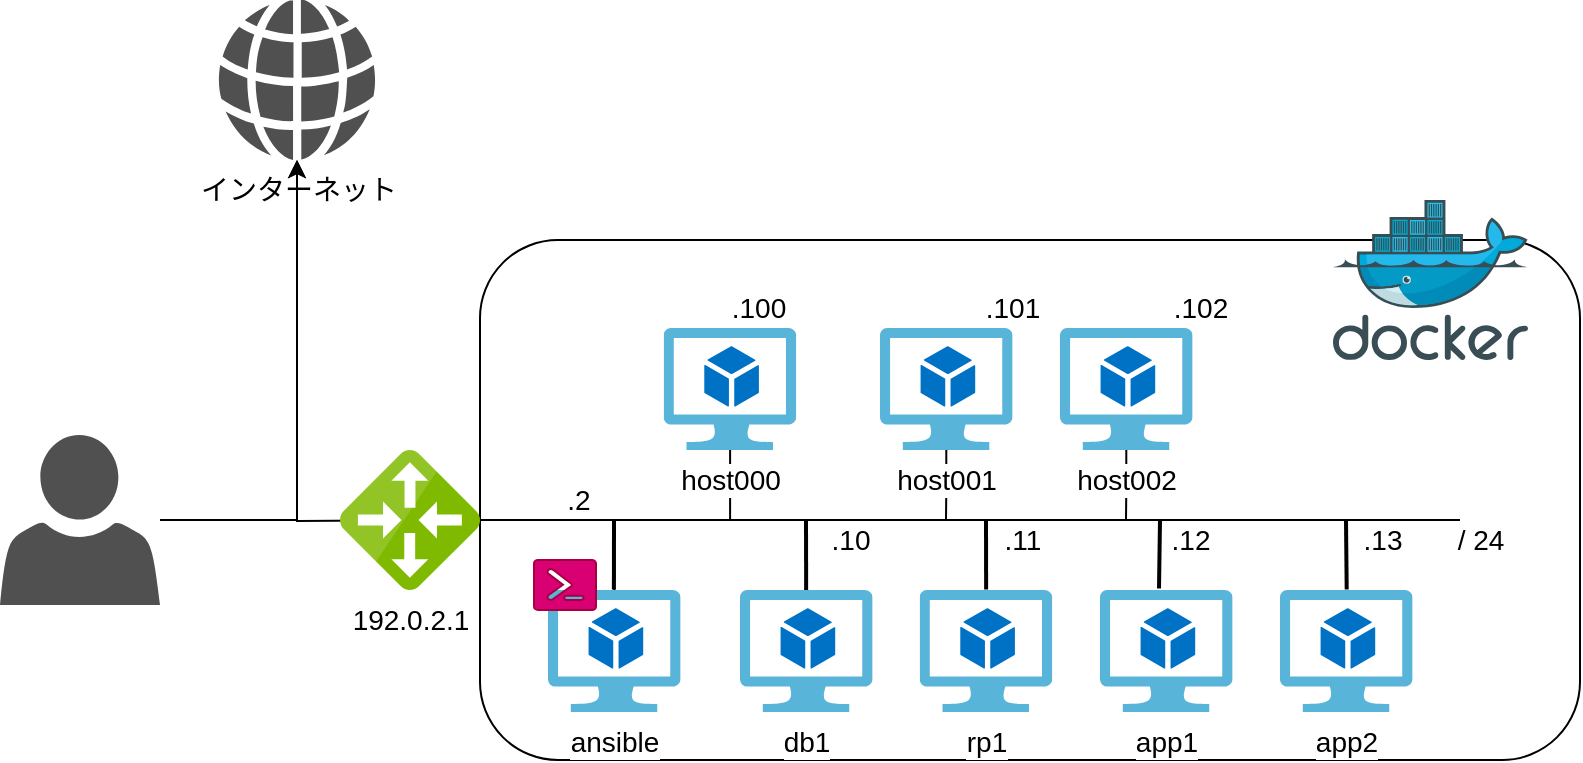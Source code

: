 <mxfile version="14.6.11" type="device"><diagram id="6hGFLwfOUW9BJ-s0fimq" name="Page-1"><mxGraphModel dx="1080" dy="549" grid="1" gridSize="10" guides="1" tooltips="1" connect="1" arrows="1" fold="1" page="1" pageScale="1" pageWidth="827" pageHeight="583" math="0" shadow="0"><root><mxCell id="0"/><mxCell id="1" parent="0"/><mxCell id="8" style="edgeStyle=orthogonalEdgeStyle;rounded=0;orthogonalLoop=1;jettySize=auto;html=1;" parent="1" source="4" target="5" edge="1"><mxGeometry relative="1" as="geometry"/></mxCell><mxCell id="11" style="edgeStyle=orthogonalEdgeStyle;rounded=0;orthogonalLoop=1;jettySize=auto;html=1;" parent="1" target="5" edge="1"><mxGeometry relative="1" as="geometry"><mxPoint x="245" y="344" as="sourcePoint"/></mxGeometry></mxCell><mxCell id="21" value="" style="endArrow=none;html=1;strokeWidth=2;exitX=0.445;exitY=-0.013;exitDx=0;exitDy=0;exitPerimeter=0;" parent="1" source="16" edge="1"><mxGeometry width="50" height="50" relative="1" as="geometry"><mxPoint x="400" y="364" as="sourcePoint"/><mxPoint x="600" y="344" as="targetPoint"/></mxGeometry></mxCell><mxCell id="20" value="" style="endArrow=none;html=1;strokeWidth=2;entryX=0.499;entryY=0;entryDx=0;entryDy=0;entryPerimeter=0;" parent="1" edge="1" target="12"><mxGeometry width="50" height="50" relative="1" as="geometry"><mxPoint x="423" y="344" as="sourcePoint"/><mxPoint x="453" y="344" as="targetPoint"/></mxGeometry></mxCell><mxCell id="3" value="" style="rounded=1;whiteSpace=wrap;html=1;fillColor=none;" parent="1" vertex="1"><mxGeometry x="260" y="204" width="550" height="260" as="geometry"/></mxCell><mxCell id="2" value="" style="aspect=fixed;html=1;points=[];align=center;image;fontSize=12;image=img/lib/mscae/Docker.svg;" parent="1" vertex="1"><mxGeometry x="686.44" y="184" width="97.56" height="80" as="geometry"/></mxCell><mxCell id="4" value="" style="pointerEvents=1;shadow=0;dashed=0;html=1;strokeColor=none;fillColor=#505050;labelPosition=center;verticalLabelPosition=bottom;verticalAlign=top;outlineConnect=0;align=center;shape=mxgraph.office.users.user;" parent="1" vertex="1"><mxGeometry x="20" y="301.5" width="80" height="85" as="geometry"/></mxCell><mxCell id="5" value="&lt;font style=&quot;font-size: 14px&quot;&gt;インターネット&lt;/font&gt;" style="pointerEvents=1;shadow=0;dashed=0;html=1;strokeColor=none;fillColor=#505050;labelPosition=center;verticalLabelPosition=bottom;verticalAlign=top;outlineConnect=0;align=center;shape=mxgraph.office.concepts.globe_internet;" parent="1" vertex="1"><mxGeometry x="129" y="84" width="79" height="80" as="geometry"/></mxCell><mxCell id="10" value="&lt;font style=&quot;font-size: 14px&quot;&gt;192.0.2.1&lt;/font&gt;" style="aspect=fixed;html=1;points=[];align=center;image;fontSize=12;image=img/lib/mscae/Local_Network_Gateways.svg;fillColor=none;" parent="1" vertex="1"><mxGeometry x="190" y="309" width="70" height="70" as="geometry"/></mxCell><mxCell id="12" value="&lt;font style=&quot;font-size: 14px&quot;&gt;db1&lt;/font&gt;" style="aspect=fixed;html=1;points=[];align=center;image;fontSize=12;image=img/lib/mscae/Virtual_Machine_2.svg;fillColor=none;" parent="1" vertex="1"><mxGeometry x="390" y="379" width="66.3" height="61" as="geometry"/></mxCell><mxCell id="13" value="&lt;font style=&quot;font-size: 14px&quot;&gt;app2&lt;/font&gt;" style="aspect=fixed;html=1;points=[];align=center;image;fontSize=12;image=img/lib/mscae/Virtual_Machine_2.svg;fillColor=none;" parent="1" vertex="1"><mxGeometry x="660" y="379" width="66.3" height="61" as="geometry"/></mxCell><mxCell id="14" value="&lt;font style=&quot;font-size: 14px&quot;&gt;rp1&lt;/font&gt;" style="aspect=fixed;html=1;points=[];align=center;image;fontSize=12;image=img/lib/mscae/Virtual_Machine_2.svg;fillColor=none;" parent="1" vertex="1"><mxGeometry x="479.85" y="379" width="66.3" height="61" as="geometry"/></mxCell><mxCell id="15" value="&lt;font style=&quot;font-size: 14px&quot;&gt;ansible&lt;/font&gt;" style="aspect=fixed;html=1;points=[];align=center;image;fontSize=12;image=img/lib/mscae/Virtual_Machine_2.svg;fillColor=none;" parent="1" vertex="1"><mxGeometry x="294" y="379" width="66.3" height="61" as="geometry"/></mxCell><mxCell id="16" value="&lt;font style=&quot;font-size: 14px&quot;&gt;app1&lt;/font&gt;" style="aspect=fixed;html=1;points=[];align=center;image;fontSize=12;image=img/lib/mscae/Virtual_Machine_2.svg;fillColor=none;" parent="1" vertex="1"><mxGeometry x="570" y="379" width="66.3" height="61" as="geometry"/></mxCell><mxCell id="18" value="" style="endArrow=none;html=1;" parent="1" source="10" edge="1"><mxGeometry width="50" height="50" relative="1" as="geometry"><mxPoint x="210" y="494" as="sourcePoint"/><mxPoint x="750" y="344" as="targetPoint"/></mxGeometry></mxCell><mxCell id="19" value="" style="endArrow=none;html=1;entryX=0.497;entryY=-0.004;entryDx=0;entryDy=0;entryPerimeter=0;strokeWidth=2;" parent="1" target="15" edge="1"><mxGeometry width="50" height="50" relative="1" as="geometry"><mxPoint x="327" y="344" as="sourcePoint"/><mxPoint x="220" y="444" as="targetPoint"/></mxGeometry></mxCell><mxCell id="26" value="" style="endArrow=none;html=1;entryX=0.501;entryY=-0.004;entryDx=0;entryDy=0;entryPerimeter=0;strokeWidth=2;" parent="1" target="14" edge="1"><mxGeometry width="50" height="50" relative="1" as="geometry"><mxPoint x="513" y="344" as="sourcePoint"/><mxPoint x="387.951" y="408.756" as="targetPoint"/></mxGeometry></mxCell><mxCell id="27" value="" style="endArrow=none;html=1;entryX=0.503;entryY=-0.004;entryDx=0;entryDy=0;entryPerimeter=0;strokeWidth=2;" parent="1" target="13" edge="1"><mxGeometry width="50" height="50" relative="1" as="geometry"><mxPoint x="693" y="344" as="sourcePoint"/><mxPoint x="419.951" y="418.756" as="targetPoint"/></mxGeometry></mxCell><mxCell id="28" value="&lt;font style=&quot;font-size: 14px&quot;&gt;.2&lt;/font&gt;" style="text;html=1;align=center;verticalAlign=middle;resizable=0;points=[];autosize=1;" parent="1" vertex="1"><mxGeometry x="294" y="324" width="30" height="20" as="geometry"/></mxCell><mxCell id="29" value="&lt;font style=&quot;font-size: 14px&quot;&gt;.10&lt;/font&gt;" style="text;html=1;align=center;verticalAlign=middle;resizable=0;points=[];autosize=1;" parent="1" vertex="1"><mxGeometry x="430" y="344" width="30" height="20" as="geometry"/></mxCell><mxCell id="30" value="&lt;font style=&quot;font-size: 14px&quot;&gt;.11&lt;/font&gt;" style="text;html=1;align=center;verticalAlign=middle;resizable=0;points=[];autosize=1;" parent="1" vertex="1"><mxGeometry x="516.15" y="344" width="30" height="20" as="geometry"/></mxCell><mxCell id="31" value="&lt;font style=&quot;font-size: 14px&quot;&gt;.12&lt;/font&gt;" style="text;html=1;align=center;verticalAlign=middle;resizable=0;points=[];autosize=1;" parent="1" vertex="1"><mxGeometry x="600" y="344" width="30" height="20" as="geometry"/></mxCell><mxCell id="32" value="&lt;font style=&quot;font-size: 14px&quot;&gt;.13&lt;/font&gt;" style="text;html=1;align=center;verticalAlign=middle;resizable=0;points=[];autosize=1;" parent="1" vertex="1"><mxGeometry x="696.3" y="344" width="30" height="20" as="geometry"/></mxCell><mxCell id="33" value="&lt;font style=&quot;font-size: 14px&quot;&gt;/&amp;nbsp;&lt;font style=&quot;font-size: 14px&quot;&gt;24&lt;/font&gt;&lt;/font&gt;" style="text;html=1;align=center;verticalAlign=middle;resizable=0;points=[];autosize=1;" parent="1" vertex="1"><mxGeometry x="740" y="344" width="40" height="20" as="geometry"/></mxCell><mxCell id="34" value="" style="pointerEvents=1;shadow=0;dashed=0;html=1;strokeColor=#A50040;fillColor=#d80073;labelPosition=center;verticalLabelPosition=bottom;verticalAlign=top;outlineConnect=0;align=center;shape=mxgraph.office.concepts.powershell;fontColor=#ffffff;" parent="1" vertex="1"><mxGeometry x="287" y="364" width="31" height="25" as="geometry"/></mxCell><mxCell id="lD-dSLsTMybCFlbBHuGv-46" value="" style="edgeStyle=orthogonalEdgeStyle;rounded=0;orthogonalLoop=1;jettySize=auto;html=1;endArrow=none;endFill=0;" edge="1" parent="1" source="lD-dSLsTMybCFlbBHuGv-42" target="15"><mxGeometry relative="1" as="geometry"/></mxCell><mxCell id="lD-dSLsTMybCFlbBHuGv-42" value="&lt;font style=&quot;font-size: 14px&quot;&gt;host000&lt;/font&gt;" style="aspect=fixed;html=1;points=[];align=center;image;fontSize=12;image=img/lib/mscae/Virtual_Machine_2.svg;fillColor=none;" vertex="1" parent="1"><mxGeometry x="351.85" y="248" width="66.3" height="61" as="geometry"/></mxCell><mxCell id="lD-dSLsTMybCFlbBHuGv-50" value="" style="edgeStyle=orthogonalEdgeStyle;rounded=0;orthogonalLoop=1;jettySize=auto;html=1;endArrow=none;endFill=0;" edge="1" parent="1" source="lD-dSLsTMybCFlbBHuGv-48"><mxGeometry relative="1" as="geometry"><mxPoint x="493" y="344" as="targetPoint"/></mxGeometry></mxCell><mxCell id="lD-dSLsTMybCFlbBHuGv-48" value="&lt;font style=&quot;font-size: 14px&quot;&gt;host001&lt;/font&gt;" style="aspect=fixed;html=1;points=[];align=center;image;fontSize=12;image=img/lib/mscae/Virtual_Machine_2.svg;fillColor=none;" vertex="1" parent="1"><mxGeometry x="460" y="248" width="66.3" height="61" as="geometry"/></mxCell><mxCell id="lD-dSLsTMybCFlbBHuGv-51" value="" style="edgeStyle=orthogonalEdgeStyle;rounded=0;orthogonalLoop=1;jettySize=auto;html=1;endArrow=none;endFill=0;" edge="1" parent="1" source="lD-dSLsTMybCFlbBHuGv-49"><mxGeometry relative="1" as="geometry"><mxPoint x="583" y="344" as="targetPoint"/></mxGeometry></mxCell><mxCell id="lD-dSLsTMybCFlbBHuGv-49" value="&lt;font style=&quot;font-size: 14px&quot;&gt;host002&lt;/font&gt;" style="aspect=fixed;html=1;points=[];align=center;image;fontSize=12;image=img/lib/mscae/Virtual_Machine_2.svg;fillColor=none;" vertex="1" parent="1"><mxGeometry x="550" y="248" width="66.3" height="61" as="geometry"/></mxCell><mxCell id="lD-dSLsTMybCFlbBHuGv-52" value="&lt;font style=&quot;font-size: 14px&quot;&gt;.100&lt;/font&gt;" style="text;html=1;align=center;verticalAlign=middle;resizable=0;points=[];autosize=1;" vertex="1" parent="1"><mxGeometry x="379" y="228" width="40" height="20" as="geometry"/></mxCell><mxCell id="lD-dSLsTMybCFlbBHuGv-54" value="&lt;font style=&quot;font-size: 14px&quot;&gt;.101&lt;/font&gt;" style="text;html=1;align=center;verticalAlign=middle;resizable=0;points=[];autosize=1;" vertex="1" parent="1"><mxGeometry x="506.15" y="228" width="40" height="20" as="geometry"/></mxCell><mxCell id="lD-dSLsTMybCFlbBHuGv-55" value="&lt;font style=&quot;font-size: 14px&quot;&gt;.102&lt;/font&gt;" style="text;html=1;align=center;verticalAlign=middle;resizable=0;points=[];autosize=1;" vertex="1" parent="1"><mxGeometry x="600" y="228" width="40" height="20" as="geometry"/></mxCell></root></mxGraphModel></diagram></mxfile>